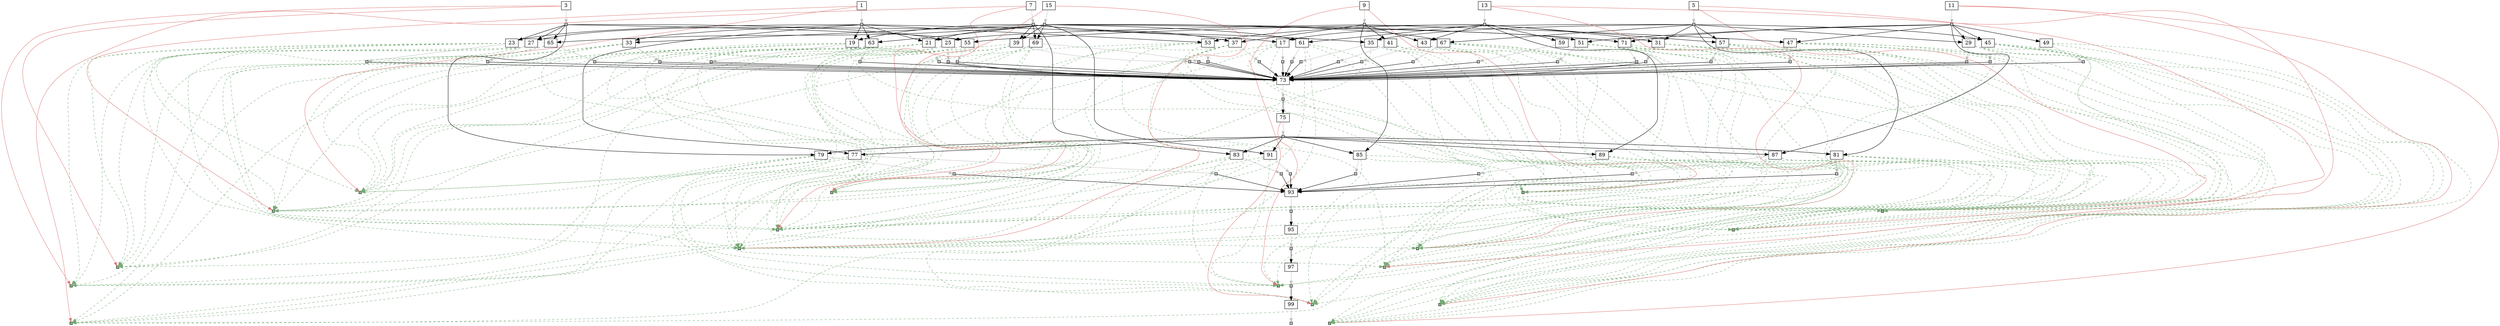 strict digraph  {
	node [label="\N"];
	1	 [height=0,
		shape=rect,
		size=13.45,
		width=0];
	2	 [fillcolor=gray,
		height=0.1,
		label="",
		shape=rect,
		size=0,
		style=filled,
		width=0.1];
	1 -> 2	 [color=gray,
		size=12519814.0];
	101	 [fillcolor="#88bb88",
		height=0.1,
		label="",
		shape=rect,
		size=0,
		style=filled,
		width=0.1];
	1 -> 101	 [color="#dd7777",
		size=2971875.0,
		weight=0];
	102	 [fillcolor="#88bb88",
		height=0.1,
		label="",
		shape=rect,
		size=0,
		style=filled,
		width=0.1];
	1 -> 102	 [color="#dd7777",
		size=2971875.0,
		weight=0];
	17	 [height=0,
		shape=rect,
		size=10.53,
		width=0];
	2 -> 17	 [size=0];
	19	 [height=0,
		shape=rect,
		size=10.7,
		width=0];
	2 -> 19	 [size=0];
	21	 [height=0,
		shape=rect,
		size=10.47,
		width=0];
	2 -> 21	 [size=0];
	23	 [height=0,
		shape=rect,
		size=10.72,
		width=0];
	2 -> 23	 [size=0];
	33	 [height=0,
		shape=rect,
		size=10.54,
		width=0];
	2 -> 33	 [size=0];
	53	 [height=0,
		shape=rect,
		size=10.6,
		width=0];
	2 -> 53	 [size=0];
	63	 [height=0,
		shape=rect,
		size=10.7,
		width=0];
	2 -> 63	 [size=0];
	77	 [height=0,
		shape=rect,
		size=10.93,
		width=0];
	2 -> 77	 [size=0];
	3	 [height=0,
		shape=rect,
		size=12.95,
		width=0];
	4	 [fillcolor=gray,
		height=0.1,
		label="",
		shape=rect,
		size=0,
		style=filled,
		width=0.1];
	3 -> 4	 [color=gray,
		size=12534486.0];
	103	 [fillcolor="#88bb88",
		height=0.1,
		label="",
		shape=rect,
		size=0,
		style=filled,
		width=0.1];
	3 -> 103	 [color="#dd7777",
		size=2971875.0,
		weight=0];
	104	 [fillcolor="#88bb88",
		height=0.1,
		label="",
		shape=rect,
		size=0,
		style=filled,
		width=0.1];
	3 -> 104	 [color="#dd7777",
		size=2971875.0,
		weight=0];
	4 -> 23	 [size=0];
	25	 [height=0,
		shape=rect,
		size=10.65,
		width=0];
	4 -> 25	 [size=0];
	27	 [height=0,
		shape=rect,
		size=10.5,
		width=0];
	4 -> 27	 [size=0];
	55	 [height=0,
		shape=rect,
		size=10.56,
		width=0];
	4 -> 55	 [size=0];
	65	 [height=0,
		shape=rect,
		size=10.66,
		width=0];
	4 -> 65	 [size=0];
	79	 [height=0,
		shape=rect,
		size=10.88,
		width=0];
	4 -> 79	 [size=0];
	5	 [height=0,
		shape=rect,
		size=13.56,
		width=0];
	6	 [fillcolor=gray,
		height=0.1,
		label="",
		shape=rect,
		size=0,
		style=filled,
		width=0.1];
	5 -> 6	 [color=gray,
		size=12534754.0];
	105	 [fillcolor="#88bb88",
		height=0.1,
		label="",
		shape=rect,
		size=0,
		style=filled,
		width=0.1];
	5 -> 105	 [color="#dd7777",
		size=2971875.0,
		weight=0];
	106	 [fillcolor="#88bb88",
		height=0.1,
		label="",
		shape=rect,
		size=0,
		style=filled,
		width=0.1];
	5 -> 106	 [color="#dd7777",
		size=2971875.0,
		weight=0];
	6 -> 17	 [size=0];
	29	 [height=0,
		shape=rect,
		size=10.72,
		width=0];
	6 -> 29	 [size=0];
	31	 [height=0,
		shape=rect,
		size=10.49,
		width=0];
	6 -> 31	 [size=0];
	35	 [height=0,
		shape=rect,
		size=10.61,
		width=0];
	6 -> 35	 [size=0];
	45	 [height=0,
		shape=rect,
		size=10.55,
		width=0];
	6 -> 45	 [size=0];
	57	 [height=0,
		shape=rect,
		size=10.49,
		width=0];
	6 -> 57	 [size=0];
	67	 [height=0,
		shape=rect,
		size=10.51,
		width=0];
	6 -> 67	 [size=0];
	81	 [height=0,
		shape=rect,
		size=10.8,
		width=0];
	6 -> 81	 [size=0];
	7	 [height=0,
		shape=rect,
		size=13.68,
		width=0];
	8	 [fillcolor=gray,
		height=0.1,
		label="",
		shape=rect,
		size=0,
		style=filled,
		width=0.1];
	7 -> 8	 [color=gray,
		size=12579914.0];
	107	 [fillcolor="#88bb88",
		height=0.1,
		label="",
		shape=rect,
		size=0,
		style=filled,
		width=0.1];
	7 -> 107	 [color="#dd7777",
		size=2971875.0,
		weight=0];
	108	 [fillcolor="#88bb88",
		height=0.1,
		label="",
		shape=rect,
		size=0,
		style=filled,
		width=0.1];
	7 -> 108	 [color="#dd7777",
		size=2971875.0,
		weight=0];
	8 -> 19	 [size=0];
	8 -> 33	 [size=0];
	8 -> 35	 [size=0];
	37	 [height=0,
		shape=rect,
		size=10.63,
		width=0];
	8 -> 37	 [size=0];
	39	 [height=0,
		shape=rect,
		size=10.67,
		width=0];
	8 -> 39	 [size=0];
	69	 [height=0,
		shape=rect,
		size=10.46,
		width=0];
	8 -> 69	 [size=0];
	83	 [height=0,
		shape=rect,
		size=10.76,
		width=0];
	8 -> 83	 [size=0];
	9	 [height=0,
		shape=rect,
		size=13.71,
		width=0];
	10	 [fillcolor=gray,
		height=0.1,
		label="",
		shape=rect,
		size=0,
		style=filled,
		width=0.1];
	9 -> 10	 [color=gray,
		size=12531790.0];
	109	 [fillcolor="#88bb88",
		height=0.1,
		label="",
		shape=rect,
		size=0,
		style=filled,
		width=0.1];
	9 -> 109	 [color="#dd7777",
		size=2971875.0,
		weight=0];
	110	 [fillcolor="#88bb88",
		height=0.1,
		label="",
		shape=rect,
		size=0,
		style=filled,
		width=0.1];
	9 -> 110	 [color="#dd7777",
		size=2971875.0,
		weight=0];
	10 -> 25	 [size=0];
	10 -> 37	 [size=0];
	41	 [height=0,
		shape=rect,
		size=10.59,
		width=0];
	10 -> 41	 [size=0];
	43	 [height=0,
		shape=rect,
		size=10.85,
		width=0];
	10 -> 43	 [size=0];
	47	 [height=0,
		shape=rect,
		size=10.6,
		width=0];
	10 -> 47	 [size=0];
	85	 [height=0,
		shape=rect,
		size=10.42,
		width=0];
	10 -> 85	 [size=0];
	11	 [height=0,
		shape=rect,
		size=13.78,
		width=0];
	12	 [fillcolor=gray,
		height=0.1,
		label="",
		shape=rect,
		size=0,
		style=filled,
		width=0.1];
	11 -> 12	 [color=gray,
		size=12560662.0];
	111	 [fillcolor="#88bb88",
		height=0.1,
		label="",
		shape=rect,
		size=0,
		style=filled,
		width=0.1];
	11 -> 111	 [color="#dd7777",
		size=2971875.0,
		weight=0];
	112	 [fillcolor="#88bb88",
		height=0.1,
		label="",
		shape=rect,
		size=0,
		style=filled,
		width=0.1];
	11 -> 112	 [color="#dd7777",
		size=2971875.0,
		weight=0];
	12 -> 29	 [size=0];
	12 -> 45	 [size=0];
	12 -> 47	 [size=0];
	49	 [height=0,
		shape=rect,
		size=10.29,
		width=0];
	12 -> 49	 [size=0];
	51	 [height=0,
		shape=rect,
		size=10.66,
		width=0];
	12 -> 51	 [size=0];
	71	 [height=0,
		shape=rect,
		size=10.53,
		width=0];
	12 -> 71	 [size=0];
	87	 [height=0,
		shape=rect,
		size=10.66,
		width=0];
	12 -> 87	 [size=0];
	13	 [height=0,
		shape=rect,
		size=13.3,
		width=0];
	14	 [fillcolor=gray,
		height=0.1,
		label="",
		shape=rect,
		size=0,
		style=filled,
		width=0.1];
	13 -> 14	 [color=gray,
		size=12549438.0];
	113	 [fillcolor="#88bb88",
		height=0.1,
		label="",
		shape=rect,
		size=0,
		style=filled,
		width=0.1];
	13 -> 113	 [color="#dd7777",
		size=2971875.0,
		weight=0];
	114	 [fillcolor="#88bb88",
		height=0.1,
		label="",
		shape=rect,
		size=0,
		style=filled,
		width=0.1];
	13 -> 114	 [color="#dd7777",
		size=2971875.0,
		weight=0];
	14 -> 31	 [size=0];
	14 -> 43	 [size=0];
	14 -> 53	 [size=0];
	14 -> 55	 [size=0];
	14 -> 57	 [size=0];
	59	 [height=0,
		shape=rect,
		size=10.61,
		width=0];
	14 -> 59	 [size=0];
	61	 [height=0,
		shape=rect,
		size=10.47,
		width=0];
	14 -> 61	 [size=0];
	89	 [height=0,
		shape=rect,
		size=10.8,
		width=0];
	14 -> 89	 [size=0];
	15	 [height=0,
		shape=rect,
		size=13.74,
		width=0];
	16	 [fillcolor=gray,
		height=0.1,
		label="",
		shape=rect,
		size=0,
		style=filled,
		width=0.1];
	15 -> 16	 [color=gray,
		size=12561598.0];
	115	 [fillcolor="#88bb88",
		height=0.1,
		label="",
		shape=rect,
		size=0,
		style=filled,
		width=0.1];
	15 -> 115	 [color="#dd7777",
		size=2971875.0,
		weight=0];
	116	 [fillcolor="#88bb88",
		height=0.1,
		label="",
		shape=rect,
		size=0,
		style=filled,
		width=0.1];
	15 -> 116	 [color="#dd7777",
		size=2971875.0,
		weight=0];
	16 -> 21	 [size=0];
	16 -> 27	 [size=0];
	16 -> 39	 [size=0];
	16 -> 51	 [size=0];
	16 -> 61	 [size=0];
	16 -> 63	 [size=0];
	16 -> 65	 [size=0];
	16 -> 67	 [size=0];
	16 -> 69	 [size=0];
	16 -> 71	 [size=0];
	91	 [height=0,
		shape=rect,
		size=10.42,
		width=0];
	16 -> 91	 [size=0];
	18	 [fillcolor=gray,
		height=0.1,
		label="",
		shape=rect,
		size=0,
		style=filled,
		width=0.1];
	17 -> 18	 [color=gray,
		size=16825264.0];
	17 -> 101	 [color="#77aa77",
		size=0,
		style=dashed,
		weight=0];
	17 -> 102	 [color="#77aa77",
		size=0,
		style=dashed,
		weight=0];
	17 -> 105	 [color="#77aa77",
		size=0,
		style=dashed,
		weight=0];
	17 -> 106	 [color="#77aa77",
		size=0,
		style=dashed,
		weight=0];
	73	 [height=0,
		shape=rect,
		size=2.24,
		width=0];
	18 -> 73	 [size=215160.0];
	20	 [fillcolor=gray,
		height=0.1,
		label="",
		shape=rect,
		size=0,
		style=filled,
		width=0.1];
	19 -> 20	 [color=gray,
		size=16870424.0];
	19 -> 101	 [color="#77aa77",
		size=0,
		style=dashed,
		weight=0];
	19 -> 102	 [color="#77aa77",
		size=0,
		style=dashed,
		weight=0];
	19 -> 107	 [color="#77aa77",
		size=0,
		style=dashed,
		weight=0];
	19 -> 108	 [color="#77aa77",
		size=0,
		style=dashed,
		weight=0];
	20 -> 73	 [size=215160.0];
	22	 [fillcolor=gray,
		height=0.1,
		label="",
		shape=rect,
		size=0,
		style=filled,
		width=0.1];
	21 -> 22	 [color=gray,
		size=16852108.0];
	21 -> 101	 [color="#77aa77",
		size=0,
		style=dashed,
		weight=0];
	21 -> 102	 [color="#77aa77",
		size=0,
		style=dashed,
		weight=0];
	21 -> 115	 [color="#77aa77",
		size=0,
		style=dashed,
		weight=0];
	21 -> 116	 [color="#77aa77",
		size=0,
		style=dashed,
		weight=0];
	22 -> 73	 [size=215160.0];
	24	 [fillcolor=gray,
		height=0.1,
		label="",
		shape=rect,
		size=0,
		style=filled,
		width=0.1];
	23 -> 24	 [color=gray,
		size=16824996.0];
	23 -> 101	 [color="#77aa77",
		size=0,
		style=dashed,
		weight=0];
	23 -> 102	 [color="#77aa77",
		size=0,
		style=dashed,
		weight=0];
	23 -> 103	 [color="#77aa77",
		size=0,
		style=dashed,
		weight=0];
	23 -> 104	 [color="#77aa77",
		size=0,
		style=dashed,
		weight=0];
	24 -> 73	 [size=215160.0];
	26	 [fillcolor=gray,
		height=0.1,
		label="",
		shape=rect,
		size=0,
		style=filled,
		width=0.1];
	25 -> 26	 [color=gray,
		size=16836972.0];
	25 -> 103	 [color="#77aa77",
		size=0,
		style=dashed,
		weight=0];
	25 -> 104	 [color="#77aa77",
		size=0,
		style=dashed,
		weight=0];
	25 -> 109	 [color="#77aa77",
		size=0,
		style=dashed,
		weight=0];
	25 -> 110	 [color="#77aa77",
		size=0,
		style=dashed,
		weight=0];
	26 -> 73	 [size=215160.0];
	28	 [fillcolor=gray,
		height=0.1,
		label="",
		shape=rect,
		size=0,
		style=filled,
		width=0.1];
	27 -> 28	 [color=gray,
		size=16866780.0];
	27 -> 103	 [color="#77aa77",
		size=0,
		style=dashed,
		weight=0];
	27 -> 104	 [color="#77aa77",
		size=0,
		style=dashed,
		weight=0];
	27 -> 115	 [color="#77aa77",
		size=0,
		style=dashed,
		weight=0];
	27 -> 116	 [color="#77aa77",
		size=0,
		style=dashed,
		weight=0];
	28 -> 73	 [size=215160.0];
	30	 [fillcolor=gray,
		height=0.1,
		label="",
		shape=rect,
		size=0,
		style=filled,
		width=0.1];
	29 -> 30	 [color=gray,
		size=16866112.0];
	29 -> 105	 [color="#77aa77",
		size=0,
		style=dashed,
		weight=0];
	29 -> 106	 [color="#77aa77",
		size=0,
		style=dashed,
		weight=0];
	29 -> 111	 [color="#77aa77",
		size=0,
		style=dashed,
		weight=0];
	29 -> 112	 [color="#77aa77",
		size=0,
		style=dashed,
		weight=0];
	30 -> 73	 [size=215160.0];
	32	 [fillcolor=gray,
		height=0.1,
		label="",
		shape=rect,
		size=0,
		style=filled,
		width=0.1];
	31 -> 32	 [color=gray,
		size=16854888.0];
	31 -> 105	 [color="#77aa77",
		size=0,
		style=dashed,
		weight=0];
	31 -> 106	 [color="#77aa77",
		size=0,
		style=dashed,
		weight=0];
	31 -> 113	 [color="#77aa77",
		size=0,
		style=dashed,
		weight=0];
	31 -> 114	 [color="#77aa77",
		size=0,
		style=dashed,
		weight=0];
	32 -> 73	 [size=215160.0];
	34	 [fillcolor=gray,
		height=0.1,
		label="",
		shape=rect,
		size=0,
		style=filled,
		width=0.1];
	33 -> 34	 [color=gray,
		size=16870424.0];
	33 -> 101	 [color="#77aa77",
		size=0,
		style=dashed,
		weight=0];
	33 -> 102	 [color="#77aa77",
		size=0,
		style=dashed,
		weight=0];
	33 -> 107	 [color="#77aa77",
		size=0,
		style=dashed,
		weight=0];
	33 -> 108	 [color="#77aa77",
		size=0,
		style=dashed,
		weight=0];
	34 -> 73	 [size=215160.0];
	36	 [fillcolor=gray,
		height=0.1,
		label="",
		shape=rect,
		size=0,
		style=filled,
		width=0.1];
	35 -> 36	 [color=gray,
		size=16885364.0];
	35 -> 105	 [color="#77aa77",
		size=0,
		style=dashed,
		weight=0];
	35 -> 106	 [color="#77aa77",
		size=0,
		style=dashed,
		weight=0];
	35 -> 107	 [color="#77aa77",
		size=0,
		style=dashed,
		weight=0];
	35 -> 108	 [color="#77aa77",
		size=0,
		style=dashed,
		weight=0];
	36 -> 73	 [size=215160.0];
	38	 [fillcolor=gray,
		height=0.1,
		label="",
		shape=rect,
		size=0,
		style=filled,
		width=0.1];
	37 -> 38	 [color=gray,
		size=16882400.0];
	37 -> 107	 [color="#77aa77",
		size=0,
		style=dashed,
		weight=0];
	37 -> 108	 [color="#77aa77",
		size=0,
		style=dashed,
		weight=0];
	37 -> 109	 [color="#77aa77",
		size=0,
		style=dashed,
		weight=0];
	37 -> 110	 [color="#77aa77",
		size=0,
		style=dashed,
		weight=0];
	38 -> 73	 [size=215160.0];
	40	 [fillcolor=gray,
		height=0.1,
		label="",
		shape=rect,
		size=0,
		style=filled,
		width=0.1];
	39 -> 40	 [color=gray,
		size=16912208.0];
	39 -> 107	 [color="#77aa77",
		size=0,
		style=dashed,
		weight=0];
	39 -> 108	 [color="#77aa77",
		size=0,
		style=dashed,
		weight=0];
	39 -> 115	 [color="#77aa77",
		size=0,
		style=dashed,
		weight=0];
	39 -> 116	 [color="#77aa77",
		size=0,
		style=dashed,
		weight=0];
	40 -> 73	 [size=215160.0];
	42	 [fillcolor=gray,
		height=0.1,
		label="",
		shape=rect,
		size=0,
		style=filled,
		width=0.1];
	41 -> 42	 [color=gray,
		size=8524870.0];
	41 -> 109	 [color="#77aa77",
		size=0,
		style=dashed,
		weight=0];
	41 -> 110	 [color="#77aa77",
		size=0,
		style=dashed,
		weight=0];
	42 -> 73	 [size=215160.0];
	44	 [fillcolor=gray,
		height=0.1,
		label="",
		shape=rect,
		size=0,
		style=filled,
		width=0.1];
	43 -> 44	 [color=gray,
		size=16851924.0];
	43 -> 109	 [color="#77aa77",
		size=0,
		style=dashed,
		weight=0];
	43 -> 110	 [color="#77aa77",
		size=0,
		style=dashed,
		weight=0];
	43 -> 113	 [color="#77aa77",
		size=0,
		style=dashed,
		weight=0];
	43 -> 114	 [color="#77aa77",
		size=0,
		style=dashed,
		weight=0];
	44 -> 73	 [size=215160.0];
	46	 [fillcolor=gray,
		height=0.1,
		label="",
		shape=rect,
		size=0,
		style=filled,
		width=0.1];
	45 -> 46	 [color=gray,
		size=16866112.0];
	45 -> 105	 [color="#77aa77",
		size=0,
		style=dashed,
		weight=0];
	45 -> 106	 [color="#77aa77",
		size=0,
		style=dashed,
		weight=0];
	45 -> 111	 [color="#77aa77",
		size=0,
		style=dashed,
		weight=0];
	45 -> 112	 [color="#77aa77",
		size=0,
		style=dashed,
		weight=0];
	46 -> 73	 [size=215160.0];
	48	 [fillcolor=gray,
		height=0.1,
		label="",
		shape=rect,
		size=0,
		style=filled,
		width=0.1];
	47 -> 48	 [color=gray,
		size=16863148.0];
	47 -> 109	 [color="#77aa77",
		size=0,
		style=dashed,
		weight=0];
	47 -> 110	 [color="#77aa77",
		size=0,
		style=dashed,
		weight=0];
	47 -> 111	 [color="#77aa77",
		size=0,
		style=dashed,
		weight=0];
	47 -> 112	 [color="#77aa77",
		size=0,
		style=dashed,
		weight=0];
	48 -> 73	 [size=215160.0];
	50	 [fillcolor=gray,
		height=0.1,
		label="",
		shape=rect,
		size=0,
		style=filled,
		width=0.1];
	49 -> 50	 [color=gray,
		size=8553742.0];
	49 -> 111	 [color="#77aa77",
		size=0,
		style=dashed,
		weight=0];
	49 -> 112	 [color="#77aa77",
		size=0,
		style=dashed,
		weight=0];
	50 -> 73	 [size=215160.0];
	52	 [fillcolor=gray,
		height=0.1,
		label="",
		shape=rect,
		size=0,
		style=filled,
		width=0.1];
	51 -> 52	 [color=gray,
		size=16892956.0];
	51 -> 111	 [color="#77aa77",
		size=0,
		style=dashed,
		weight=0];
	51 -> 112	 [color="#77aa77",
		size=0,
		style=dashed,
		weight=0];
	51 -> 115	 [color="#77aa77",
		size=0,
		style=dashed,
		weight=0];
	51 -> 116	 [color="#77aa77",
		size=0,
		style=dashed,
		weight=0];
	52 -> 73	 [size=215160.0];
	54	 [fillcolor=gray,
		height=0.1,
		label="",
		shape=rect,
		size=0,
		style=filled,
		width=0.1];
	53 -> 54	 [color=gray,
		size=16839948.0];
	53 -> 101	 [color="#77aa77",
		size=0,
		style=dashed,
		weight=0];
	53 -> 102	 [color="#77aa77",
		size=0,
		style=dashed,
		weight=0];
	53 -> 113	 [color="#77aa77",
		size=0,
		style=dashed,
		weight=0];
	53 -> 114	 [color="#77aa77",
		size=0,
		style=dashed,
		weight=0];
	54 -> 73	 [size=215160.0];
	56	 [fillcolor=gray,
		height=0.1,
		label="",
		shape=rect,
		size=0,
		style=filled,
		width=0.1];
	55 -> 56	 [color=gray,
		size=16854620.0];
	55 -> 103	 [color="#77aa77",
		size=0,
		style=dashed,
		weight=0];
	55 -> 104	 [color="#77aa77",
		size=0,
		style=dashed,
		weight=0];
	55 -> 113	 [color="#77aa77",
		size=0,
		style=dashed,
		weight=0];
	55 -> 114	 [color="#77aa77",
		size=0,
		style=dashed,
		weight=0];
	56 -> 73	 [size=215160.0];
	58	 [fillcolor=gray,
		height=0.1,
		label="",
		shape=rect,
		size=0,
		style=filled,
		width=0.1];
	57 -> 58	 [color=gray,
		size=16854888.0];
	57 -> 105	 [color="#77aa77",
		size=0,
		style=dashed,
		weight=0];
	57 -> 106	 [color="#77aa77",
		size=0,
		style=dashed,
		weight=0];
	57 -> 113	 [color="#77aa77",
		size=0,
		style=dashed,
		weight=0];
	57 -> 114	 [color="#77aa77",
		size=0,
		style=dashed,
		weight=0];
	58 -> 73	 [size=215160.0];
	60	 [fillcolor=gray,
		height=0.1,
		label="",
		shape=rect,
		size=0,
		style=filled,
		width=0.1];
	59 -> 60	 [color=gray,
		size=8542518.0];
	59 -> 113	 [color="#77aa77",
		size=0,
		style=dashed,
		weight=0];
	59 -> 114	 [color="#77aa77",
		size=0,
		style=dashed,
		weight=0];
	60 -> 73	 [size=215160.0];
	62	 [fillcolor=gray,
		height=0.1,
		label="",
		shape=rect,
		size=0,
		style=filled,
		width=0.1];
	61 -> 62	 [color=gray,
		size=16881732.0];
	61 -> 113	 [color="#77aa77",
		size=0,
		style=dashed,
		weight=0];
	61 -> 114	 [color="#77aa77",
		size=0,
		style=dashed,
		weight=0];
	61 -> 115	 [color="#77aa77",
		size=0,
		style=dashed,
		weight=0];
	61 -> 116	 [color="#77aa77",
		size=0,
		style=dashed,
		weight=0];
	62 -> 73	 [size=215160.0];
	64	 [fillcolor=gray,
		height=0.1,
		label="",
		shape=rect,
		size=0,
		style=filled,
		width=0.1];
	63 -> 64	 [color=gray,
		size=16852108.0];
	63 -> 101	 [color="#77aa77",
		size=0,
		style=dashed,
		weight=0];
	63 -> 102	 [color="#77aa77",
		size=0,
		style=dashed,
		weight=0];
	63 -> 115	 [color="#77aa77",
		size=0,
		style=dashed,
		weight=0];
	63 -> 116	 [color="#77aa77",
		size=0,
		style=dashed,
		weight=0];
	64 -> 73	 [size=215160.0];
	66	 [fillcolor=gray,
		height=0.1,
		label="",
		shape=rect,
		size=0,
		style=filled,
		width=0.1];
	65 -> 66	 [color=gray,
		size=16866780.0];
	65 -> 103	 [color="#77aa77",
		size=0,
		style=dashed,
		weight=0];
	65 -> 104	 [color="#77aa77",
		size=0,
		style=dashed,
		weight=0];
	65 -> 115	 [color="#77aa77",
		size=0,
		style=dashed,
		weight=0];
	65 -> 116	 [color="#77aa77",
		size=0,
		style=dashed,
		weight=0];
	66 -> 73	 [size=215160.0];
	68	 [fillcolor=gray,
		height=0.1,
		label="",
		shape=rect,
		size=0,
		style=filled,
		width=0.1];
	67 -> 68	 [color=gray,
		size=16867048.0];
	67 -> 105	 [color="#77aa77",
		size=0,
		style=dashed,
		weight=0];
	67 -> 106	 [color="#77aa77",
		size=0,
		style=dashed,
		weight=0];
	67 -> 115	 [color="#77aa77",
		size=0,
		style=dashed,
		weight=0];
	67 -> 116	 [color="#77aa77",
		size=0,
		style=dashed,
		weight=0];
	68 -> 73	 [size=215160.0];
	70	 [fillcolor=gray,
		height=0.1,
		label="",
		shape=rect,
		size=0,
		style=filled,
		width=0.1];
	69 -> 70	 [color=gray,
		size=16912208.0];
	69 -> 107	 [color="#77aa77",
		size=0,
		style=dashed,
		weight=0];
	69 -> 108	 [color="#77aa77",
		size=0,
		style=dashed,
		weight=0];
	69 -> 115	 [color="#77aa77",
		size=0,
		style=dashed,
		weight=0];
	69 -> 116	 [color="#77aa77",
		size=0,
		style=dashed,
		weight=0];
	70 -> 73	 [size=215160.0];
	72	 [fillcolor=gray,
		height=0.1,
		label="",
		shape=rect,
		size=0,
		style=filled,
		width=0.1];
	71 -> 72	 [color=gray,
		size=16892956.0];
	71 -> 111	 [color="#77aa77",
		size=0,
		style=dashed,
		weight=0];
	71 -> 112	 [color="#77aa77",
		size=0,
		style=dashed,
		weight=0];
	71 -> 115	 [color="#77aa77",
		size=0,
		style=dashed,
		weight=0];
	71 -> 116	 [color="#77aa77",
		size=0,
		style=dashed,
		weight=0];
	72 -> 73	 [size=215160.0];
	74	 [fillcolor=gray,
		height=0.1,
		label="",
		shape=rect,
		size=0,
		style=filled,
		width=0.1];
	73 -> 74	 [color=gray,
		size=6641.0];
	75	 [height=0,
		shape=rect,
		size=5.29,
		width=0];
	74 -> 75	 [size=5878.0];
	76	 [fillcolor=gray,
		height=0.1,
		label="",
		shape=rect,
		size=0,
		style=filled,
		width=0.1];
	75 -> 76	 [color=gray,
		size=1765.0];
	117	 [fillcolor="#88bb88",
		height=0.1,
		label="",
		shape=rect,
		size=0,
		style=filled,
		width=0.1];
	75 -> 117	 [color="#dd7777",
		size=2971875.0,
		weight=0];
	76 -> 77	 [size=0];
	76 -> 79	 [size=0];
	76 -> 81	 [size=0];
	76 -> 83	 [size=0];
	76 -> 85	 [size=0];
	76 -> 87	 [size=0];
	76 -> 89	 [size=0];
	76 -> 91	 [size=0];
	78	 [fillcolor=gray,
		height=0.1,
		label="",
		shape=rect,
		size=0,
		style=filled,
		width=0.1];
	77 -> 78	 [color=gray,
		size=16643285.0];
	77 -> 101	 [color="#77aa77",
		size=0,
		style=dashed,
		weight=0];
	77 -> 102	 [color="#77aa77",
		size=0,
		style=dashed,
		weight=0];
	77 -> 117	 [color="#77aa77",
		size=0,
		style=dashed,
		weight=0];
	93	 [height=0,
		shape=rect,
		size=2.3,
		width=0];
	78 -> 93	 [size=8345430.0];
	80	 [fillcolor=gray,
		height=0.1,
		label="",
		shape=rect,
		size=0,
		style=filled,
		width=0.1];
	79 -> 80	 [color=gray,
		size=16674227.0];
	79 -> 103	 [color="#77aa77",
		size=0,
		style=dashed,
		weight=0];
	79 -> 104	 [color="#77aa77",
		size=0,
		style=dashed,
		weight=0];
	79 -> 117	 [color="#77aa77",
		size=0,
		style=dashed,
		weight=0];
	80 -> 93	 [size=8361700.0];
	82	 [fillcolor=gray,
		height=0.1,
		label="",
		shape=rect,
		size=0,
		style=filled,
		width=0.1];
	81 -> 82	 [color=gray,
		size=16631237.0];
	81 -> 105	 [color="#77aa77",
		size=0,
		style=dashed,
		weight=0];
	81 -> 106	 [color="#77aa77",
		size=0,
		style=dashed,
		weight=0];
	81 -> 117	 [color="#77aa77",
		size=0,
		style=dashed,
		weight=0];
	82 -> 93	 [size=8318442.0];
	84	 [fillcolor=gray,
		height=0.1,
		label="",
		shape=rect,
		size=0,
		style=filled,
		width=0.1];
	83 -> 84	 [color=gray,
		size=16683273.0];
	83 -> 107	 [color="#77aa77",
		size=0,
		style=dashed,
		weight=0];
	83 -> 108	 [color="#77aa77",
		size=0,
		style=dashed,
		weight=0];
	83 -> 117	 [color="#77aa77",
		size=0,
		style=dashed,
		weight=0];
	84 -> 93	 [size=8325318.0];
	86	 [fillcolor=gray,
		height=0.1,
		label="",
		shape=rect,
		size=0,
		style=filled,
		width=0.1];
	85 -> 86	 [color=gray,
		size=16639289.0];
	85 -> 109	 [color="#77aa77",
		size=0,
		style=dashed,
		weight=0];
	85 -> 110	 [color="#77aa77",
		size=0,
		style=dashed,
		weight=0];
	85 -> 117	 [color="#77aa77",
		size=0,
		style=dashed,
		weight=0];
	86 -> 93	 [size=8329458.0];
	88	 [fillcolor=gray,
		height=0.1,
		label="",
		shape=rect,
		size=0,
		style=filled,
		width=0.1];
	87 -> 88	 [color=gray,
		size=16663449.0];
	87 -> 111	 [color="#77aa77",
		size=0,
		style=dashed,
		weight=0];
	87 -> 112	 [color="#77aa77",
		size=0,
		style=dashed,
		weight=0];
	87 -> 117	 [color="#77aa77",
		size=0,
		style=dashed,
		weight=0];
	88 -> 93	 [size=8324746.0];
	90	 [fillcolor=gray,
		height=0.1,
		label="",
		shape=rect,
		size=0,
		style=filled,
		width=0.1];
	89 -> 90	 [color=gray,
		size=16658397.0];
	89 -> 113	 [color="#77aa77",
		size=0,
		style=dashed,
		weight=0];
	89 -> 114	 [color="#77aa77",
		size=0,
		style=dashed,
		weight=0];
	89 -> 117	 [color="#77aa77",
		size=0,
		style=dashed,
		weight=0];
	90 -> 93	 [size=8330918.0];
	92	 [fillcolor=gray,
		height=0.1,
		label="",
		shape=rect,
		size=0,
		style=filled,
		width=0.1];
	91 -> 92	 [color=gray,
		size=16662909.0];
	91 -> 115	 [color="#77aa77",
		size=0,
		style=dashed,
		weight=0];
	91 -> 116	 [color="#77aa77",
		size=0,
		style=dashed,
		weight=0];
	91 -> 117	 [color="#77aa77",
		size=0,
		style=dashed,
		weight=0];
	92 -> 93	 [size=8323270.0];
	94	 [fillcolor=gray,
		height=0.1,
		label="",
		shape=rect,
		size=0,
		style=filled,
		width=0.1];
	93 -> 94	 [color=gray,
		size=4732.0];
	95	 [height=0,
		shape=rect,
		size=4.78,
		width=0];
	94 -> 95	 [size=3392.0];
	96	 [fillcolor=gray,
		height=0.1,
		label="",
		shape=rect,
		size=0,
		style=filled,
		width=0.1];
	95 -> 96	 [color=gray,
		size=148534654.0];
	97	 [height=0,
		shape=rect,
		size=4.88,
		width=0];
	96 -> 97	 [size=148534350.0];
	98	 [fillcolor=gray,
		height=0.1,
		label="",
		shape=rect,
		size=0,
		style=filled,
		width=0.1];
	97 -> 98	 [color=gray,
		size=2971875.0];
	99	 [height=0,
		shape=rect,
		size=1.18,
		width=0];
	98 -> 99	 [size=2971875.0];
	100	 [fillcolor=gray,
		height=0.1,
		label="",
		shape=rect,
		size=0,
		style=filled,
		width=0.1];
	99 -> 100	 [color=gray,
		size=722210.0];
}
